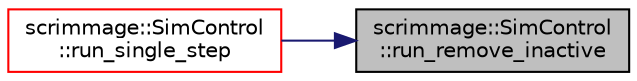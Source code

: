 digraph "scrimmage::SimControl::run_remove_inactive"
{
 // LATEX_PDF_SIZE
  edge [fontname="Helvetica",fontsize="10",labelfontname="Helvetica",labelfontsize="10"];
  node [fontname="Helvetica",fontsize="10",shape=record];
  rankdir="RL";
  Node1 [label="scrimmage::SimControl\l::run_remove_inactive",height=0.2,width=0.4,color="black", fillcolor="grey75", style="filled", fontcolor="black",tooltip=" "];
  Node1 -> Node2 [dir="back",color="midnightblue",fontsize="10",style="solid",fontname="Helvetica"];
  Node2 [label="scrimmage::SimControl\l::run_single_step",height=0.2,width=0.4,color="red", fillcolor="white", style="filled",URL="$classscrimmage_1_1SimControl.html#aa69c5c21ed532364b911e3a9a7234f65",tooltip="Runs the scrimmage simulation by a single time step."];
}
